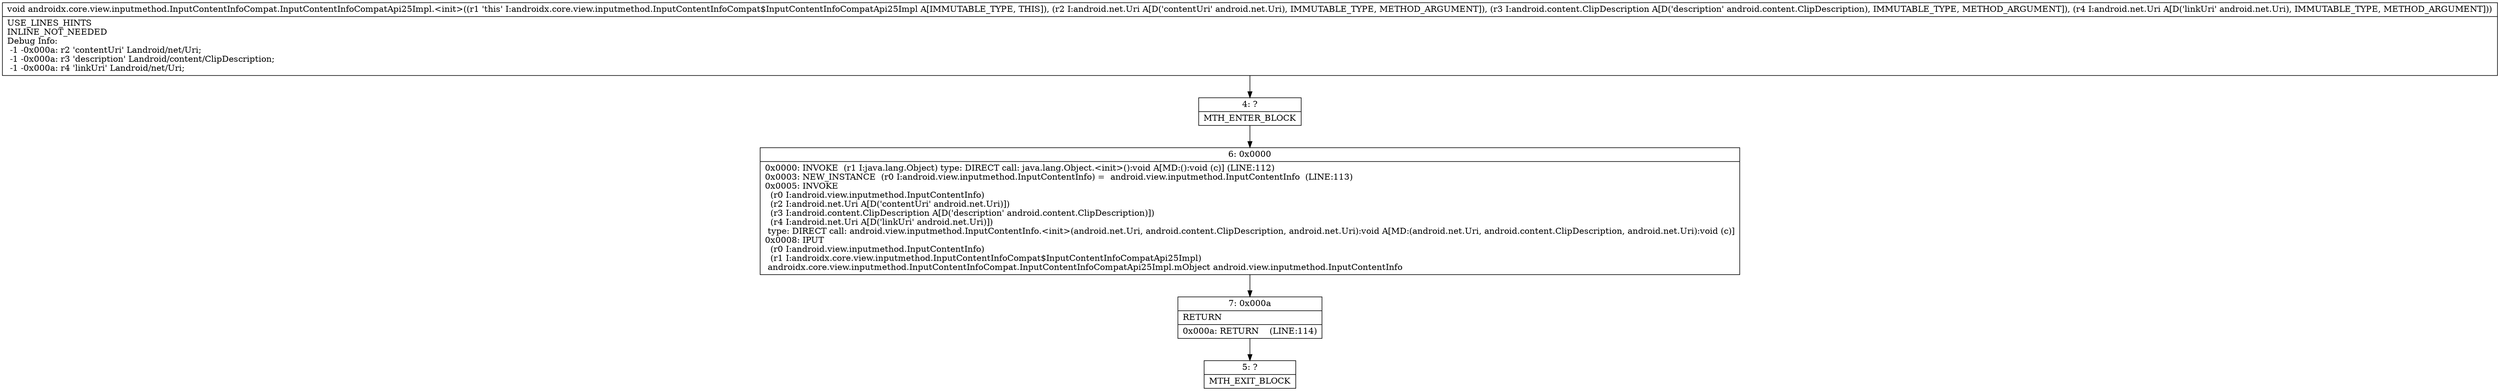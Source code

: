 digraph "CFG forandroidx.core.view.inputmethod.InputContentInfoCompat.InputContentInfoCompatApi25Impl.\<init\>(Landroid\/net\/Uri;Landroid\/content\/ClipDescription;Landroid\/net\/Uri;)V" {
Node_4 [shape=record,label="{4\:\ ?|MTH_ENTER_BLOCK\l}"];
Node_6 [shape=record,label="{6\:\ 0x0000|0x0000: INVOKE  (r1 I:java.lang.Object) type: DIRECT call: java.lang.Object.\<init\>():void A[MD:():void (c)] (LINE:112)\l0x0003: NEW_INSTANCE  (r0 I:android.view.inputmethod.InputContentInfo) =  android.view.inputmethod.InputContentInfo  (LINE:113)\l0x0005: INVOKE  \l  (r0 I:android.view.inputmethod.InputContentInfo)\l  (r2 I:android.net.Uri A[D('contentUri' android.net.Uri)])\l  (r3 I:android.content.ClipDescription A[D('description' android.content.ClipDescription)])\l  (r4 I:android.net.Uri A[D('linkUri' android.net.Uri)])\l type: DIRECT call: android.view.inputmethod.InputContentInfo.\<init\>(android.net.Uri, android.content.ClipDescription, android.net.Uri):void A[MD:(android.net.Uri, android.content.ClipDescription, android.net.Uri):void (c)]\l0x0008: IPUT  \l  (r0 I:android.view.inputmethod.InputContentInfo)\l  (r1 I:androidx.core.view.inputmethod.InputContentInfoCompat$InputContentInfoCompatApi25Impl)\l androidx.core.view.inputmethod.InputContentInfoCompat.InputContentInfoCompatApi25Impl.mObject android.view.inputmethod.InputContentInfo \l}"];
Node_7 [shape=record,label="{7\:\ 0x000a|RETURN\l|0x000a: RETURN    (LINE:114)\l}"];
Node_5 [shape=record,label="{5\:\ ?|MTH_EXIT_BLOCK\l}"];
MethodNode[shape=record,label="{void androidx.core.view.inputmethod.InputContentInfoCompat.InputContentInfoCompatApi25Impl.\<init\>((r1 'this' I:androidx.core.view.inputmethod.InputContentInfoCompat$InputContentInfoCompatApi25Impl A[IMMUTABLE_TYPE, THIS]), (r2 I:android.net.Uri A[D('contentUri' android.net.Uri), IMMUTABLE_TYPE, METHOD_ARGUMENT]), (r3 I:android.content.ClipDescription A[D('description' android.content.ClipDescription), IMMUTABLE_TYPE, METHOD_ARGUMENT]), (r4 I:android.net.Uri A[D('linkUri' android.net.Uri), IMMUTABLE_TYPE, METHOD_ARGUMENT]))  | USE_LINES_HINTS\lINLINE_NOT_NEEDED\lDebug Info:\l  \-1 \-0x000a: r2 'contentUri' Landroid\/net\/Uri;\l  \-1 \-0x000a: r3 'description' Landroid\/content\/ClipDescription;\l  \-1 \-0x000a: r4 'linkUri' Landroid\/net\/Uri;\l}"];
MethodNode -> Node_4;Node_4 -> Node_6;
Node_6 -> Node_7;
Node_7 -> Node_5;
}

